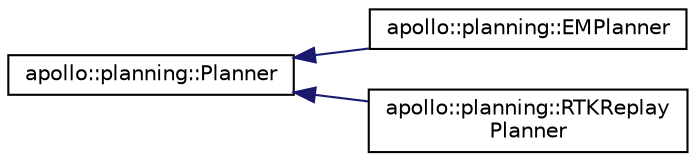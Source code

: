 digraph "Graphical Class Hierarchy"
{
  edge [fontname="Helvetica",fontsize="10",labelfontname="Helvetica",labelfontsize="10"];
  node [fontname="Helvetica",fontsize="10",shape=record];
  rankdir="LR";
  Node1 [label="apollo::planning::Planner",height=0.2,width=0.4,color="black", fillcolor="white", style="filled",URL="$classapollo_1_1planning_1_1Planner.html",tooltip="Planner is a base class for specific planners. It contains a pure virtual function Plan which must be..."];
  Node1 -> Node2 [dir="back",color="midnightblue",fontsize="10",style="solid",fontname="Helvetica"];
  Node2 [label="apollo::planning::EMPlanner",height=0.2,width=0.4,color="black", fillcolor="white", style="filled",URL="$classapollo_1_1planning_1_1EMPlanner.html",tooltip="EMPlanner is an expectation maximization planner. "];
  Node1 -> Node3 [dir="back",color="midnightblue",fontsize="10",style="solid",fontname="Helvetica"];
  Node3 [label="apollo::planning::RTKReplay\lPlanner",height=0.2,width=0.4,color="black", fillcolor="white", style="filled",URL="$classapollo_1_1planning_1_1RTKReplayPlanner.html",tooltip="RTKReplayPlanner is a derived class of Planner. It reads a recorded trajectory from a trajectory file..."];
}
